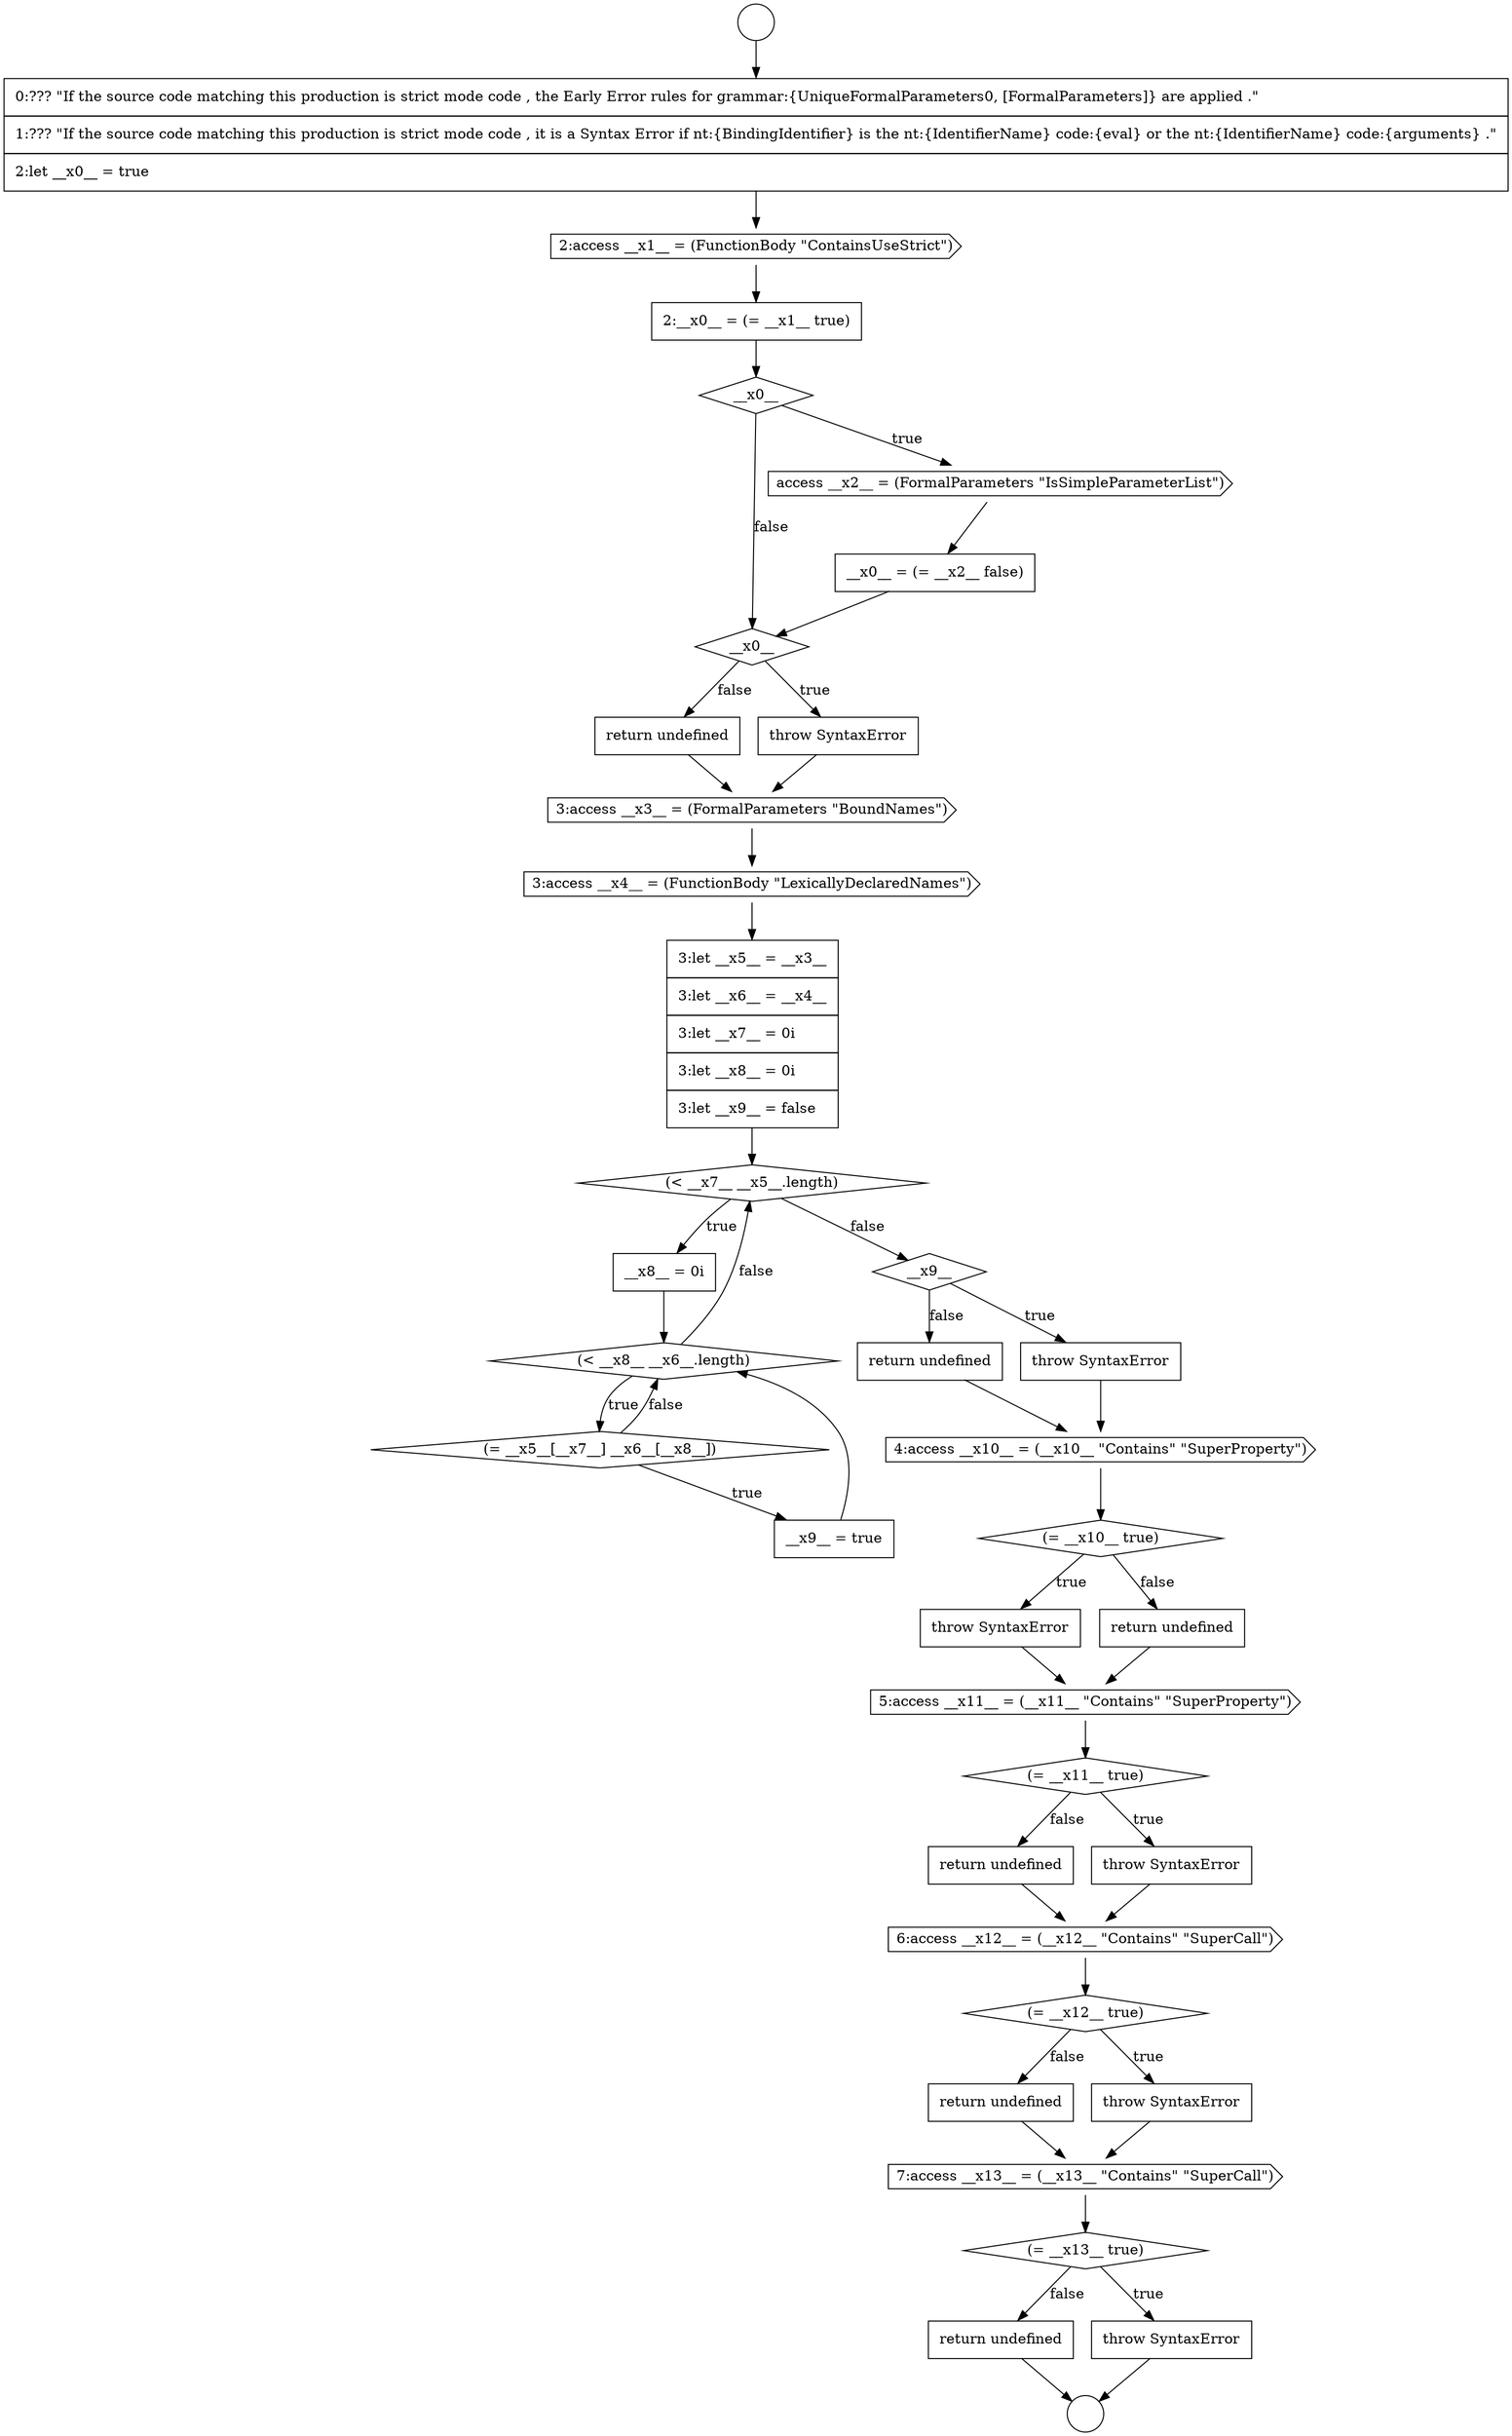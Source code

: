 digraph {
  node17358 [shape=diamond, label=<<font color="black">(&lt; __x7__ __x5__.length)</font>> color="black" fillcolor="white" style=filled]
  node17354 [shape=none, margin=0, label=<<font color="black">
    <table border="0" cellborder="1" cellspacing="0" cellpadding="10">
      <tr><td align="left">return undefined</td></tr>
    </table>
  </font>> color="black" fillcolor="white" style=filled]
  node17349 [shape=diamond, label=<<font color="black">__x0__</font>> color="black" fillcolor="white" style=filled]
  node17353 [shape=none, margin=0, label=<<font color="black">
    <table border="0" cellborder="1" cellspacing="0" cellpadding="10">
      <tr><td align="left">throw SyntaxError</td></tr>
    </table>
  </font>> color="black" fillcolor="white" style=filled]
  node17346 [shape=none, margin=0, label=<<font color="black">
    <table border="0" cellborder="1" cellspacing="0" cellpadding="10">
      <tr><td align="left">0:??? &quot;If the source code matching this production is strict mode code , the Early Error rules for grammar:{UniqueFormalParameters0, [FormalParameters]} are applied .&quot;</td></tr>
      <tr><td align="left">1:??? &quot;If the source code matching this production is strict mode code , it is a Syntax Error if nt:{BindingIdentifier} is the nt:{IdentifierName} code:{eval} or the nt:{IdentifierName} code:{arguments} .&quot;</td></tr>
      <tr><td align="left">2:let __x0__ = true</td></tr>
    </table>
  </font>> color="black" fillcolor="white" style=filled]
  node17357 [shape=none, margin=0, label=<<font color="black">
    <table border="0" cellborder="1" cellspacing="0" cellpadding="10">
      <tr><td align="left">3:let __x5__ = __x3__</td></tr>
      <tr><td align="left">3:let __x6__ = __x4__</td></tr>
      <tr><td align="left">3:let __x7__ = 0i</td></tr>
      <tr><td align="left">3:let __x8__ = 0i</td></tr>
      <tr><td align="left">3:let __x9__ = false</td></tr>
    </table>
  </font>> color="black" fillcolor="white" style=filled]
  node17351 [shape=none, margin=0, label=<<font color="black">
    <table border="0" cellborder="1" cellspacing="0" cellpadding="10">
      <tr><td align="left">__x0__ = (= __x2__ false)</td></tr>
    </table>
  </font>> color="black" fillcolor="white" style=filled]
  node17356 [shape=cds, label=<<font color="black">3:access __x4__ = (FunctionBody &quot;LexicallyDeclaredNames&quot;)</font>> color="black" fillcolor="white" style=filled]
  node17352 [shape=diamond, label=<<font color="black">__x0__</font>> color="black" fillcolor="white" style=filled]
  node17359 [shape=none, margin=0, label=<<font color="black">
    <table border="0" cellborder="1" cellspacing="0" cellpadding="10">
      <tr><td align="left">__x8__ = 0i</td></tr>
    </table>
  </font>> color="black" fillcolor="white" style=filled]
  node17355 [shape=cds, label=<<font color="black">3:access __x3__ = (FormalParameters &quot;BoundNames&quot;)</font>> color="black" fillcolor="white" style=filled]
  node17362 [shape=none, margin=0, label=<<font color="black">
    <table border="0" cellborder="1" cellspacing="0" cellpadding="10">
      <tr><td align="left">__x9__ = true</td></tr>
    </table>
  </font>> color="black" fillcolor="white" style=filled]
  node17375 [shape=diamond, label=<<font color="black">(= __x12__ true)</font>> color="black" fillcolor="white" style=filled]
  node17381 [shape=none, margin=0, label=<<font color="black">
    <table border="0" cellborder="1" cellspacing="0" cellpadding="10">
      <tr><td align="left">return undefined</td></tr>
    </table>
  </font>> color="black" fillcolor="white" style=filled]
  node17366 [shape=cds, label=<<font color="black">4:access __x10__ = (__x10__ &quot;Contains&quot; &quot;SuperProperty&quot;)</font>> color="black" fillcolor="white" style=filled]
  node17371 [shape=diamond, label=<<font color="black">(= __x11__ true)</font>> color="black" fillcolor="white" style=filled]
  node17363 [shape=diamond, label=<<font color="black">__x9__</font>> color="black" fillcolor="white" style=filled]
  node17374 [shape=cds, label=<<font color="black">6:access __x12__ = (__x12__ &quot;Contains&quot; &quot;SuperCall&quot;)</font>> color="black" fillcolor="white" style=filled]
  node17378 [shape=cds, label=<<font color="black">7:access __x13__ = (__x13__ &quot;Contains&quot; &quot;SuperCall&quot;)</font>> color="black" fillcolor="white" style=filled]
  node17345 [shape=circle label=" " color="black" fillcolor="white" style=filled]
  node17350 [shape=cds, label=<<font color="black">access __x2__ = (FormalParameters &quot;IsSimpleParameterList&quot;)</font>> color="black" fillcolor="white" style=filled]
  node17360 [shape=diamond, label=<<font color="black">(&lt; __x8__ __x6__.length)</font>> color="black" fillcolor="white" style=filled]
  node17377 [shape=none, margin=0, label=<<font color="black">
    <table border="0" cellborder="1" cellspacing="0" cellpadding="10">
      <tr><td align="left">return undefined</td></tr>
    </table>
  </font>> color="black" fillcolor="white" style=filled]
  node17370 [shape=cds, label=<<font color="black">5:access __x11__ = (__x11__ &quot;Contains&quot; &quot;SuperProperty&quot;)</font>> color="black" fillcolor="white" style=filled]
  node17367 [shape=diamond, label=<<font color="black">(= __x10__ true)</font>> color="black" fillcolor="white" style=filled]
  node17373 [shape=none, margin=0, label=<<font color="black">
    <table border="0" cellborder="1" cellspacing="0" cellpadding="10">
      <tr><td align="left">return undefined</td></tr>
    </table>
  </font>> color="black" fillcolor="white" style=filled]
  node17347 [shape=cds, label=<<font color="black">2:access __x1__ = (FunctionBody &quot;ContainsUseStrict&quot;)</font>> color="black" fillcolor="white" style=filled]
  node17368 [shape=none, margin=0, label=<<font color="black">
    <table border="0" cellborder="1" cellspacing="0" cellpadding="10">
      <tr><td align="left">throw SyntaxError</td></tr>
    </table>
  </font>> color="black" fillcolor="white" style=filled]
  node17369 [shape=none, margin=0, label=<<font color="black">
    <table border="0" cellborder="1" cellspacing="0" cellpadding="10">
      <tr><td align="left">return undefined</td></tr>
    </table>
  </font>> color="black" fillcolor="white" style=filled]
  node17379 [shape=diamond, label=<<font color="black">(= __x13__ true)</font>> color="black" fillcolor="white" style=filled]
  node17364 [shape=none, margin=0, label=<<font color="black">
    <table border="0" cellborder="1" cellspacing="0" cellpadding="10">
      <tr><td align="left">throw SyntaxError</td></tr>
    </table>
  </font>> color="black" fillcolor="white" style=filled]
  node17376 [shape=none, margin=0, label=<<font color="black">
    <table border="0" cellborder="1" cellspacing="0" cellpadding="10">
      <tr><td align="left">throw SyntaxError</td></tr>
    </table>
  </font>> color="black" fillcolor="white" style=filled]
  node17361 [shape=diamond, label=<<font color="black">(= __x5__[__x7__] __x6__[__x8__])</font>> color="black" fillcolor="white" style=filled]
  node17344 [shape=circle label=" " color="black" fillcolor="white" style=filled]
  node17380 [shape=none, margin=0, label=<<font color="black">
    <table border="0" cellborder="1" cellspacing="0" cellpadding="10">
      <tr><td align="left">throw SyntaxError</td></tr>
    </table>
  </font>> color="black" fillcolor="white" style=filled]
  node17348 [shape=none, margin=0, label=<<font color="black">
    <table border="0" cellborder="1" cellspacing="0" cellpadding="10">
      <tr><td align="left">2:__x0__ = (= __x1__ true)</td></tr>
    </table>
  </font>> color="black" fillcolor="white" style=filled]
  node17372 [shape=none, margin=0, label=<<font color="black">
    <table border="0" cellborder="1" cellspacing="0" cellpadding="10">
      <tr><td align="left">throw SyntaxError</td></tr>
    </table>
  </font>> color="black" fillcolor="white" style=filled]
  node17365 [shape=none, margin=0, label=<<font color="black">
    <table border="0" cellborder="1" cellspacing="0" cellpadding="10">
      <tr><td align="left">return undefined</td></tr>
    </table>
  </font>> color="black" fillcolor="white" style=filled]
  node17380 -> node17345 [ color="black"]
  node17348 -> node17349 [ color="black"]
  node17347 -> node17348 [ color="black"]
  node17381 -> node17345 [ color="black"]
  node17369 -> node17370 [ color="black"]
  node17352 -> node17353 [label=<<font color="black">true</font>> color="black"]
  node17352 -> node17354 [label=<<font color="black">false</font>> color="black"]
  node17363 -> node17364 [label=<<font color="black">true</font>> color="black"]
  node17363 -> node17365 [label=<<font color="black">false</font>> color="black"]
  node17354 -> node17355 [ color="black"]
  node17344 -> node17346 [ color="black"]
  node17351 -> node17352 [ color="black"]
  node17372 -> node17374 [ color="black"]
  node17355 -> node17356 [ color="black"]
  node17360 -> node17361 [label=<<font color="black">true</font>> color="black"]
  node17360 -> node17358 [label=<<font color="black">false</font>> color="black"]
  node17346 -> node17347 [ color="black"]
  node17353 -> node17355 [ color="black"]
  node17358 -> node17359 [label=<<font color="black">true</font>> color="black"]
  node17358 -> node17363 [label=<<font color="black">false</font>> color="black"]
  node17364 -> node17366 [ color="black"]
  node17365 -> node17366 [ color="black"]
  node17349 -> node17350 [label=<<font color="black">true</font>> color="black"]
  node17349 -> node17352 [label=<<font color="black">false</font>> color="black"]
  node17379 -> node17380 [label=<<font color="black">true</font>> color="black"]
  node17379 -> node17381 [label=<<font color="black">false</font>> color="black"]
  node17357 -> node17358 [ color="black"]
  node17371 -> node17372 [label=<<font color="black">true</font>> color="black"]
  node17371 -> node17373 [label=<<font color="black">false</font>> color="black"]
  node17374 -> node17375 [ color="black"]
  node17350 -> node17351 [ color="black"]
  node17359 -> node17360 [ color="black"]
  node17361 -> node17362 [label=<<font color="black">true</font>> color="black"]
  node17361 -> node17360 [label=<<font color="black">false</font>> color="black"]
  node17377 -> node17378 [ color="black"]
  node17367 -> node17368 [label=<<font color="black">true</font>> color="black"]
  node17367 -> node17369 [label=<<font color="black">false</font>> color="black"]
  node17368 -> node17370 [ color="black"]
  node17362 -> node17360 [ color="black"]
  node17356 -> node17357 [ color="black"]
  node17370 -> node17371 [ color="black"]
  node17378 -> node17379 [ color="black"]
  node17376 -> node17378 [ color="black"]
  node17373 -> node17374 [ color="black"]
  node17366 -> node17367 [ color="black"]
  node17375 -> node17376 [label=<<font color="black">true</font>> color="black"]
  node17375 -> node17377 [label=<<font color="black">false</font>> color="black"]
}
